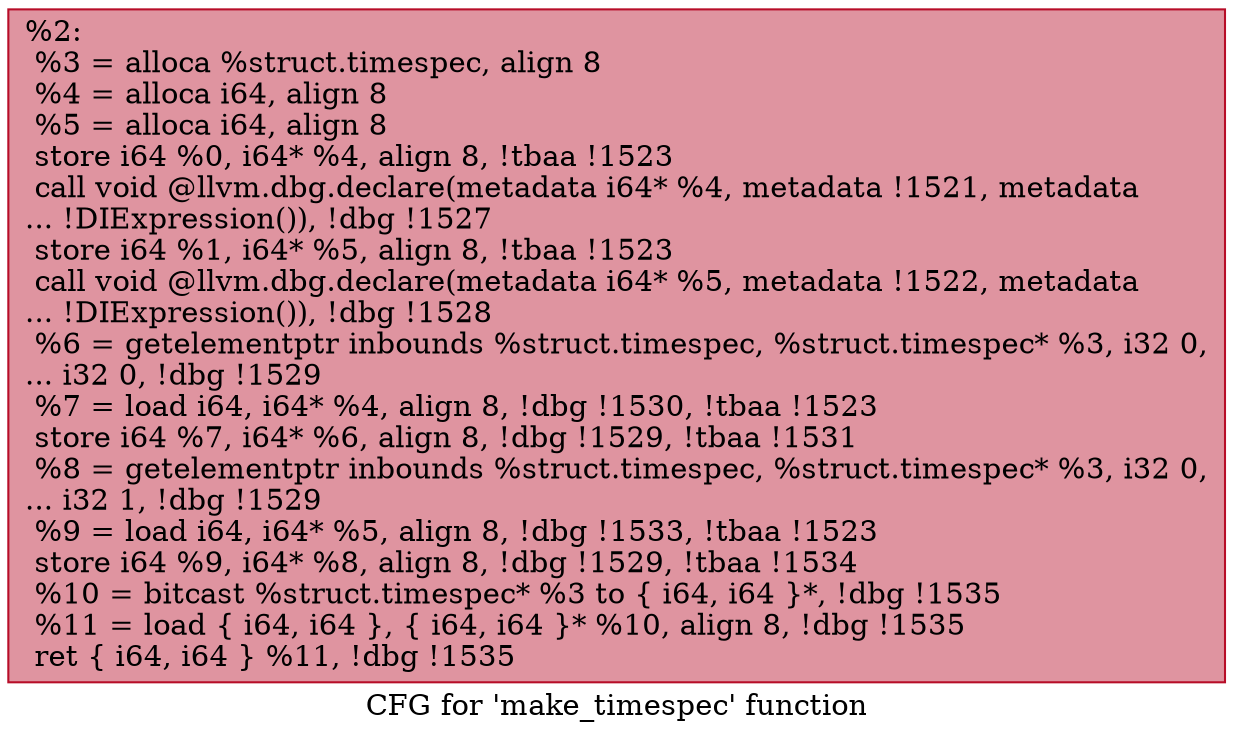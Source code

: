 digraph "CFG for 'make_timespec' function" {
	label="CFG for 'make_timespec' function";

	Node0x2806c70 [shape=record,color="#b70d28ff", style=filled, fillcolor="#b70d2870",label="{%2:\l  %3 = alloca %struct.timespec, align 8\l  %4 = alloca i64, align 8\l  %5 = alloca i64, align 8\l  store i64 %0, i64* %4, align 8, !tbaa !1523\l  call void @llvm.dbg.declare(metadata i64* %4, metadata !1521, metadata\l... !DIExpression()), !dbg !1527\l  store i64 %1, i64* %5, align 8, !tbaa !1523\l  call void @llvm.dbg.declare(metadata i64* %5, metadata !1522, metadata\l... !DIExpression()), !dbg !1528\l  %6 = getelementptr inbounds %struct.timespec, %struct.timespec* %3, i32 0,\l... i32 0, !dbg !1529\l  %7 = load i64, i64* %4, align 8, !dbg !1530, !tbaa !1523\l  store i64 %7, i64* %6, align 8, !dbg !1529, !tbaa !1531\l  %8 = getelementptr inbounds %struct.timespec, %struct.timespec* %3, i32 0,\l... i32 1, !dbg !1529\l  %9 = load i64, i64* %5, align 8, !dbg !1533, !tbaa !1523\l  store i64 %9, i64* %8, align 8, !dbg !1529, !tbaa !1534\l  %10 = bitcast %struct.timespec* %3 to \{ i64, i64 \}*, !dbg !1535\l  %11 = load \{ i64, i64 \}, \{ i64, i64 \}* %10, align 8, !dbg !1535\l  ret \{ i64, i64 \} %11, !dbg !1535\l}"];
}
